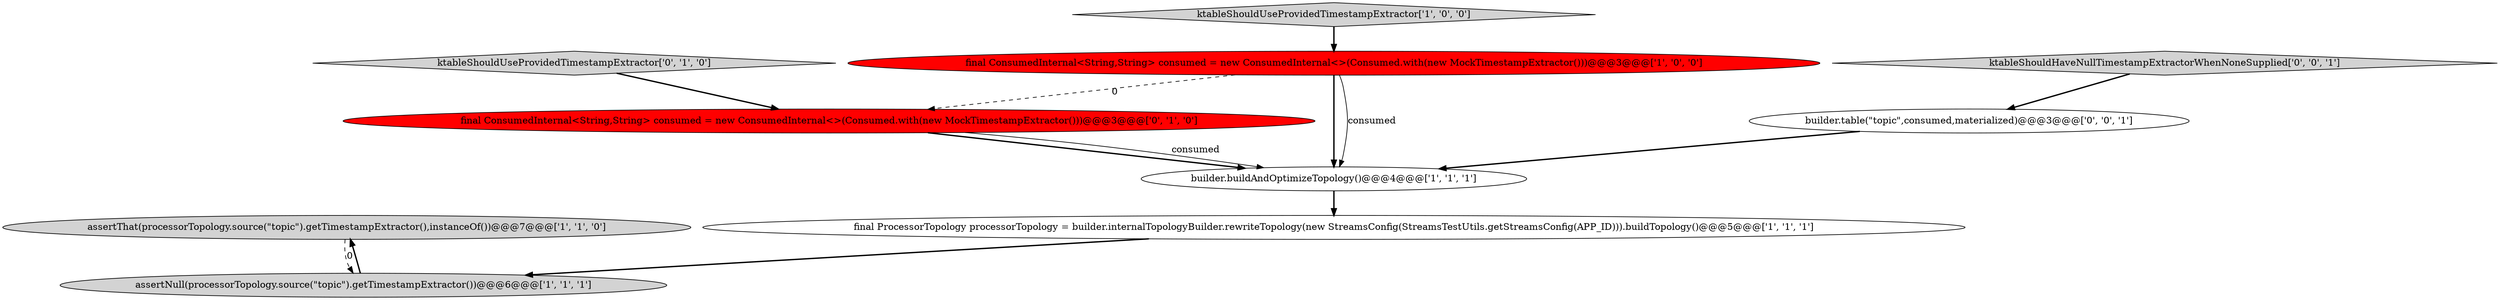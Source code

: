 digraph {
5 [style = filled, label = "assertThat(processorTopology.source(\"topic\").getTimestampExtractor(),instanceOf())@@@7@@@['1', '1', '0']", fillcolor = lightgray, shape = ellipse image = "AAA0AAABBB1BBB"];
7 [style = filled, label = "final ConsumedInternal<String,String> consumed = new ConsumedInternal<>(Consumed.with(new MockTimestampExtractor()))@@@3@@@['0', '1', '0']", fillcolor = red, shape = ellipse image = "AAA1AAABBB2BBB"];
9 [style = filled, label = "ktableShouldHaveNullTimestampExtractorWhenNoneSupplied['0', '0', '1']", fillcolor = lightgray, shape = diamond image = "AAA0AAABBB3BBB"];
4 [style = filled, label = "builder.buildAndOptimizeTopology()@@@4@@@['1', '1', '1']", fillcolor = white, shape = ellipse image = "AAA0AAABBB1BBB"];
6 [style = filled, label = "ktableShouldUseProvidedTimestampExtractor['0', '1', '0']", fillcolor = lightgray, shape = diamond image = "AAA0AAABBB2BBB"];
3 [style = filled, label = "assertNull(processorTopology.source(\"topic\").getTimestampExtractor())@@@6@@@['1', '1', '1']", fillcolor = lightgray, shape = ellipse image = "AAA0AAABBB1BBB"];
2 [style = filled, label = "ktableShouldUseProvidedTimestampExtractor['1', '0', '0']", fillcolor = lightgray, shape = diamond image = "AAA0AAABBB1BBB"];
8 [style = filled, label = "builder.table(\"topic\",consumed,materialized)@@@3@@@['0', '0', '1']", fillcolor = white, shape = ellipse image = "AAA0AAABBB3BBB"];
1 [style = filled, label = "final ConsumedInternal<String,String> consumed = new ConsumedInternal<>(Consumed.with(new MockTimestampExtractor()))@@@3@@@['1', '0', '0']", fillcolor = red, shape = ellipse image = "AAA1AAABBB1BBB"];
0 [style = filled, label = "final ProcessorTopology processorTopology = builder.internalTopologyBuilder.rewriteTopology(new StreamsConfig(StreamsTestUtils.getStreamsConfig(APP_ID))).buildTopology()@@@5@@@['1', '1', '1']", fillcolor = white, shape = ellipse image = "AAA0AAABBB1BBB"];
0->3 [style = bold, label=""];
1->4 [style = bold, label=""];
1->4 [style = solid, label="consumed"];
3->5 [style = bold, label=""];
8->4 [style = bold, label=""];
7->4 [style = bold, label=""];
1->7 [style = dashed, label="0"];
7->4 [style = solid, label="consumed"];
6->7 [style = bold, label=""];
9->8 [style = bold, label=""];
5->3 [style = dashed, label="0"];
2->1 [style = bold, label=""];
4->0 [style = bold, label=""];
}
